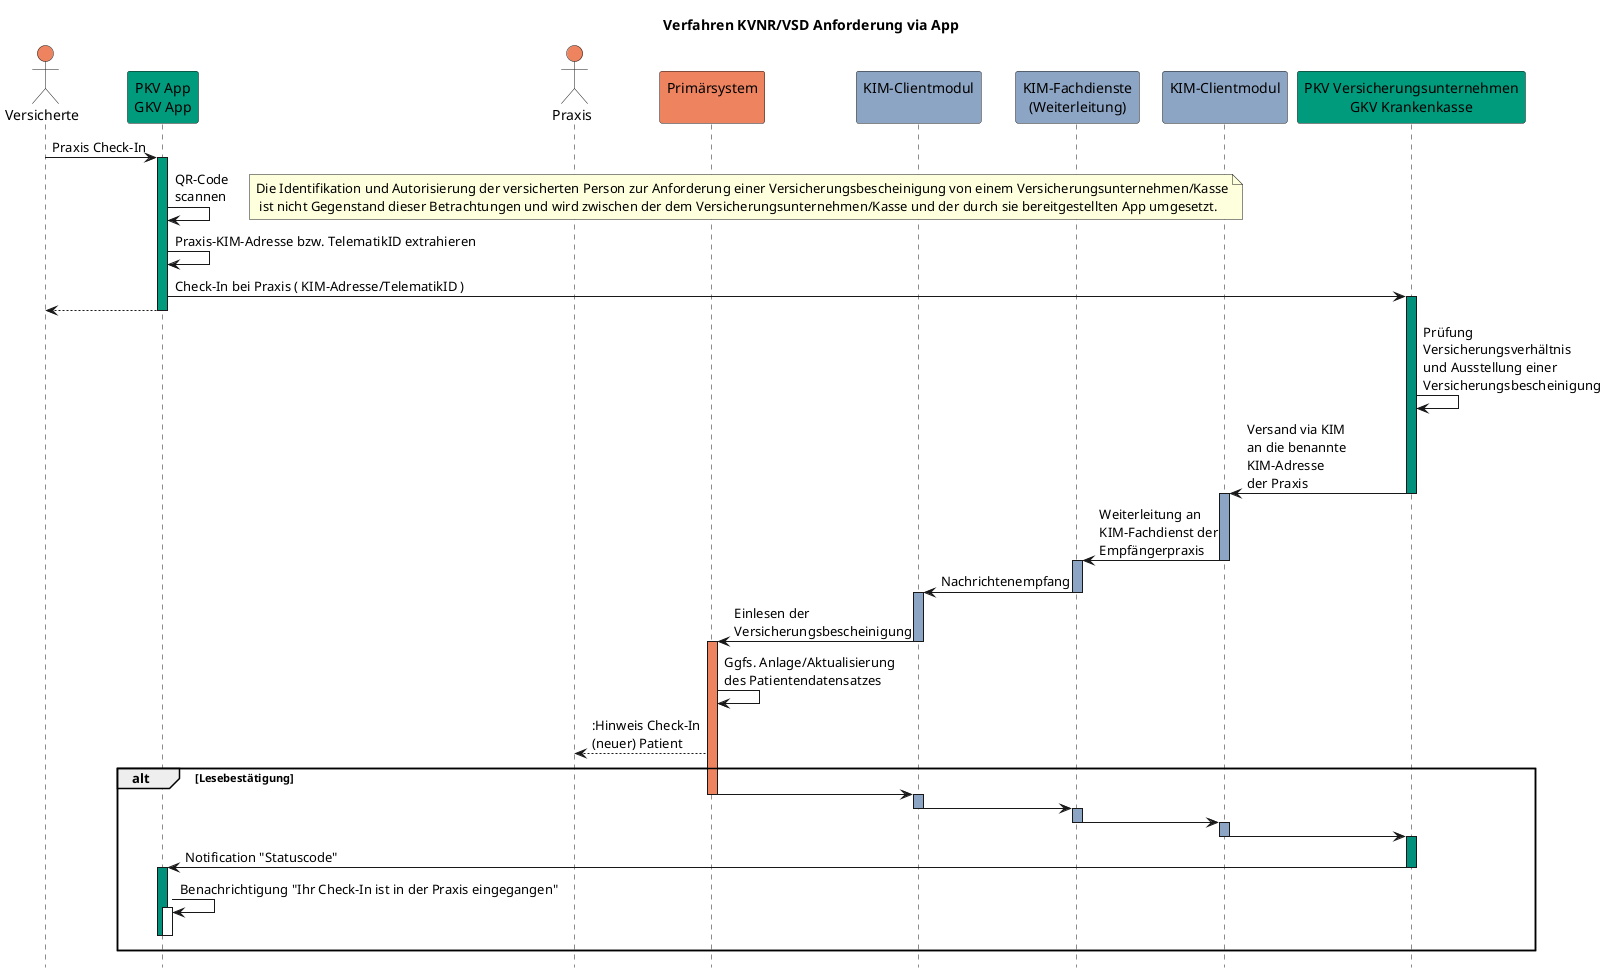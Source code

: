 @startuml pkv_ersatzverfahren

hide footbox
title Verfahren KVNR/VSD Anforderung via App
actor Vers as "Versicherte" #ee8360
participant App as "PKV App\nGKV App" #009a7c
actor LE as "Praxis" #ee8360
participant PVS as "Primärsystem\n" #ee8360
participant KIMCM1 as "KIM-Clientmodul\n" #8da5c4
participant KIMFD as "KIM-Fachdienste\n(Weiterleitung)" #8da5c4
participant KIMCM2 as "KIM-Clientmodul\n" #8da5c4
participant Kasse as "PKV Versicherungsunternehmen\nGKV Krankenkasse" #009a7c

Vers -> App: Praxis Check-In
activate App #009a7c
App -> App: QR-Code\nscannen
note right: Die Identifikation und Autorisierung der versicherten Person zur Anforderung einer Versicherungsbescheinigung von einem Versicherungsunternehmen/Kasse\n ist nicht Gegenstand dieser Betrachtungen und wird zwischen der dem Versicherungsunternehmen/Kasse und der durch sie bereitgestellten App umgesetzt.
App -> App: Praxis-KIM-Adresse bzw. TelematikID extrahieren
App -> Kasse: Check-In bei Praxis ( KIM-Adresse/TelematikID )
activate Kasse #00907c
App --> Vers:
deactivate App
Kasse -> Kasse: Prüfung\nVersicherungsverhältnis\nund Ausstellung einer\nVersicherungsbescheinigung
Kasse -> KIMCM2: Versand via KIM\nan die benannte\nKIM-Adresse\nder Praxis
deactivate Kasse
activate KIMCM2 #8da5c4
KIMCM2 -> KIMFD: Weiterleitung an\nKIM-Fachdienst der\nEmpfängerpraxis
deactivate KIMCM2
activate KIMFD #8da5c4
KIMFD -> KIMCM1: Nachrichtenempfang
deactivate KIMFD
activate KIMCM1 #8da5c4
KIMCM1 -> PVS: Einlesen der\nVersicherungsbescheinigung
deactivate KIMCM1
activate PVS #ee8360
PVS -> PVS: Ggfs. Anlage/Aktualisierung\ndes Patientendatensatzes
PVS ---> LE: :Hinweis Check-In\n(neuer) Patient
alt Lesebestätigung
    PVS -> KIMCM1
    deactivate PVS
    activate KIMCM1 #8da5c4
    KIMCM1 -> KIMFD
    deactivate KIMCM1
    activate KIMFD #8da5c4
    KIMFD -> KIMCM2
    deactivate KIMFD
    activate KIMCM2 #8da5c4
    KIMCM2 -> Kasse
    deactivate KIMCM2
    activate Kasse #00907c
    Kasse -> App: Notification "Statuscode"
    deactivate Kasse
    activate App #00907c
    App -> App: Benachrichtigung "Ihr Check-In ist in der Praxis eingegangen"
    activate App
    deactivate App
    deactivate App

end

@enduml